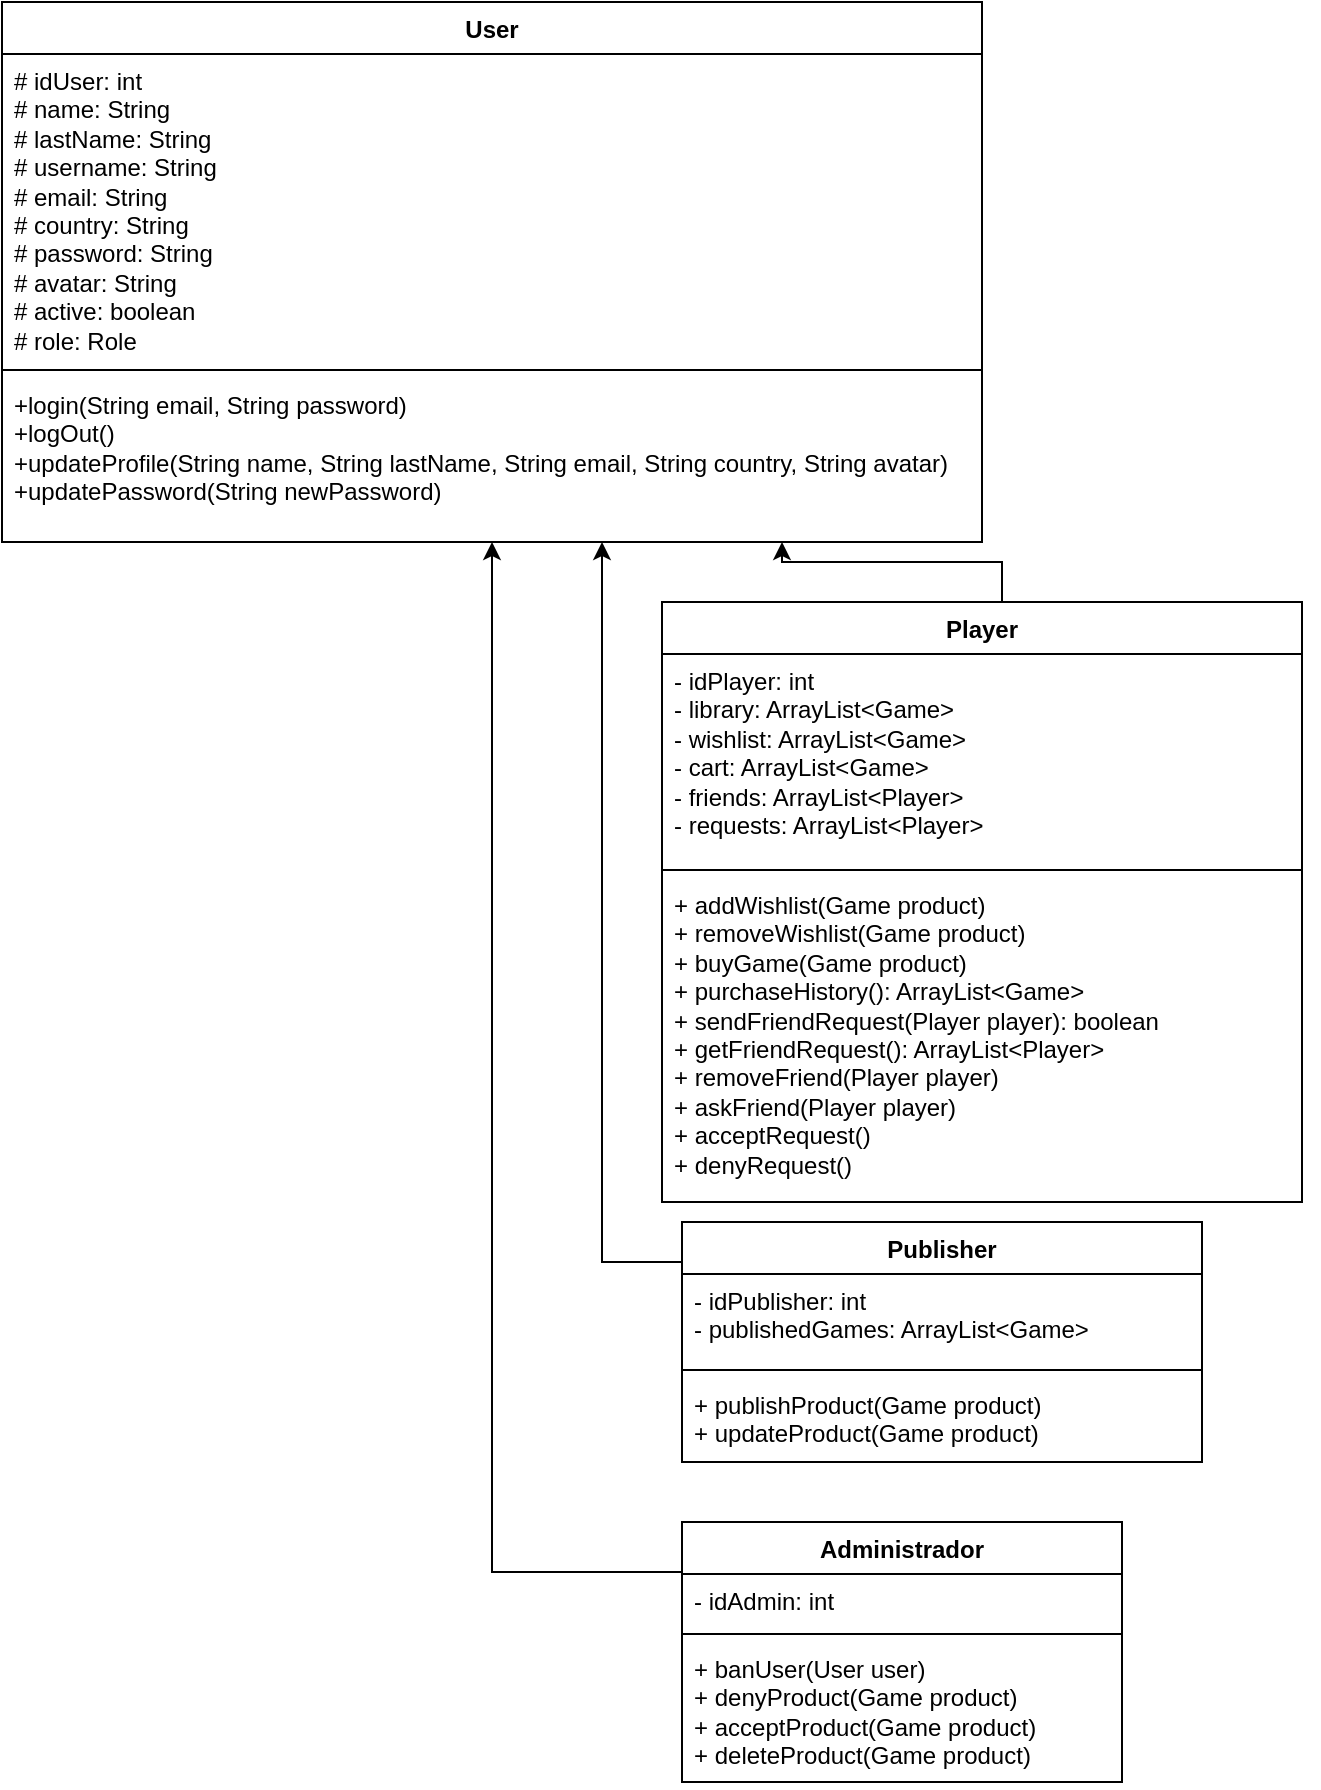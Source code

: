 <mxfile pages="2">
    <diagram name="Página-1" id="R-Q9Ke4eZ67HMNihkkIw">
        <mxGraphModel dx="519" dy="779" grid="1" gridSize="10" guides="1" tooltips="1" connect="1" arrows="1" fold="1" page="1" pageScale="1" pageWidth="850" pageHeight="1100" math="0" shadow="0">
            <root>
                <mxCell id="0"/>
                <mxCell id="1" parent="0"/>
                <mxCell id="VCt5FXydv9lcFM3rAvpy-61" style="edgeStyle=orthogonalEdgeStyle;rounded=0;orthogonalLoop=1;jettySize=auto;html=1;" parent="1" source="VCt5FXydv9lcFM3rAvpy-2" target="VCt5FXydv9lcFM3rAvpy-6" edge="1">
                    <mxGeometry relative="1" as="geometry">
                        <Array as="points">
                            <mxPoint x="660" y="290"/>
                            <mxPoint x="550" y="290"/>
                        </Array>
                    </mxGeometry>
                </mxCell>
                <mxCell id="VCt5FXydv9lcFM3rAvpy-2" value="Player" style="swimlane;fontStyle=1;align=center;verticalAlign=top;childLayout=stackLayout;horizontal=1;startSize=26;horizontalStack=0;resizeParent=1;resizeParentMax=0;resizeLast=0;collapsible=1;marginBottom=0;whiteSpace=wrap;html=1;" parent="1" vertex="1">
                    <mxGeometry x="490" y="310" width="320" height="300" as="geometry">
                        <mxRectangle x="320" y="40" width="100" height="30" as="alternateBounds"/>
                    </mxGeometry>
                </mxCell>
                <mxCell id="VCt5FXydv9lcFM3rAvpy-3" value="- idPlayer: int&lt;div&gt;- library: ArrayList&amp;lt;Game&amp;gt;&lt;div&gt;- wishlist: ArrayList&amp;lt;Game&amp;gt;&lt;/div&gt;&lt;/div&gt;&lt;div&gt;- cart: ArrayList&amp;lt;Game&amp;gt;&lt;/div&gt;&lt;div&gt;- friends: ArrayList&amp;lt;Player&amp;gt;&lt;/div&gt;&lt;div&gt;- requests: ArrayList&amp;lt;Player&amp;gt;&lt;/div&gt;&lt;div&gt;&lt;br&gt;&lt;/div&gt;&lt;div&gt;&lt;br&gt;&lt;/div&gt;" style="text;strokeColor=none;fillColor=none;align=left;verticalAlign=top;spacingLeft=4;spacingRight=4;overflow=hidden;rotatable=0;points=[[0,0.5],[1,0.5]];portConstraint=eastwest;whiteSpace=wrap;html=1;" parent="VCt5FXydv9lcFM3rAvpy-2" vertex="1">
                    <mxGeometry y="26" width="320" height="104" as="geometry"/>
                </mxCell>
                <mxCell id="VCt5FXydv9lcFM3rAvpy-4" value="" style="line;strokeWidth=1;fillColor=none;align=left;verticalAlign=middle;spacingTop=-1;spacingLeft=3;spacingRight=3;rotatable=0;labelPosition=right;points=[];portConstraint=eastwest;strokeColor=inherit;" parent="VCt5FXydv9lcFM3rAvpy-2" vertex="1">
                    <mxGeometry y="130" width="320" height="8" as="geometry"/>
                </mxCell>
                <mxCell id="VCt5FXydv9lcFM3rAvpy-5" value="+ addWishlist&lt;span style=&quot;background-color: transparent; color: light-dark(rgb(0, 0, 0), rgb(255, 255, 255));&quot;&gt;(Game product)&lt;/span&gt;&lt;div&gt;&lt;div&gt;+ removeWishlist(Game product)&lt;/div&gt;&lt;div&gt;+ buyGame(Game product)&lt;/div&gt;&lt;div&gt;+ purchaseHistory(): ArrayList&amp;lt;Game&amp;gt;&lt;/div&gt;&lt;div&gt;+ sendFriendRequest(Player player): boolean&lt;/div&gt;&lt;div&gt;+ getFriendRequest(): ArrayList&amp;lt;Player&amp;gt;&lt;/div&gt;&lt;div&gt;+ removeFriend(Player player)&lt;/div&gt;&lt;div&gt;+ askFriend(Player player)&lt;/div&gt;&lt;/div&gt;&lt;div&gt;+ acceptRequest()&lt;/div&gt;&lt;div&gt;+ denyRequest()&lt;/div&gt;&lt;div&gt;&lt;br&gt;&lt;/div&gt;" style="text;strokeColor=none;fillColor=none;align=left;verticalAlign=top;spacingLeft=4;spacingRight=4;overflow=hidden;rotatable=0;points=[[0,0.5],[1,0.5]];portConstraint=eastwest;whiteSpace=wrap;html=1;" parent="VCt5FXydv9lcFM3rAvpy-2" vertex="1">
                    <mxGeometry y="138" width="320" height="162" as="geometry"/>
                </mxCell>
                <mxCell id="VCt5FXydv9lcFM3rAvpy-60" style="edgeStyle=orthogonalEdgeStyle;rounded=0;orthogonalLoop=1;jettySize=auto;html=1;exitX=1;exitY=0.5;exitDx=0;exitDy=0;" parent="VCt5FXydv9lcFM3rAvpy-2" source="VCt5FXydv9lcFM3rAvpy-5" target="VCt5FXydv9lcFM3rAvpy-5" edge="1">
                    <mxGeometry relative="1" as="geometry"/>
                </mxCell>
                <mxCell id="VCt5FXydv9lcFM3rAvpy-6" value="&lt;div&gt;User&lt;/div&gt;" style="swimlane;fontStyle=1;align=center;verticalAlign=top;childLayout=stackLayout;horizontal=1;startSize=26;horizontalStack=0;resizeParent=1;resizeParentMax=0;resizeLast=0;collapsible=1;marginBottom=0;whiteSpace=wrap;html=1;" parent="1" vertex="1">
                    <mxGeometry x="160" y="10" width="490" height="270" as="geometry">
                        <mxRectangle x="350" y="280" width="90" height="40" as="alternateBounds"/>
                    </mxGeometry>
                </mxCell>
                <mxCell id="VCt5FXydv9lcFM3rAvpy-7" value="# idUser: int&amp;nbsp;&lt;div&gt;# name: String&lt;div&gt;# lastName: String&lt;/div&gt;&lt;div&gt;# username: String&lt;/div&gt;&lt;div&gt;# email: String&lt;/div&gt;&lt;div&gt;# country: String&lt;/div&gt;&lt;div&gt;# password: String&lt;/div&gt;&lt;div&gt;# avatar: String&lt;/div&gt;&lt;div&gt;# active: boolean&lt;/div&gt;&lt;div&gt;# role: Role&lt;/div&gt;&lt;div&gt;&lt;div&gt;&lt;br&gt;&lt;/div&gt;&lt;/div&gt;&lt;/div&gt;" style="text;strokeColor=none;fillColor=none;align=left;verticalAlign=top;spacingLeft=4;spacingRight=4;overflow=hidden;rotatable=0;points=[[0,0.5],[1,0.5]];portConstraint=eastwest;whiteSpace=wrap;html=1;" parent="VCt5FXydv9lcFM3rAvpy-6" vertex="1">
                    <mxGeometry y="26" width="490" height="154" as="geometry"/>
                </mxCell>
                <mxCell id="VCt5FXydv9lcFM3rAvpy-8" value="" style="line;strokeWidth=1;fillColor=none;align=left;verticalAlign=middle;spacingTop=-1;spacingLeft=3;spacingRight=3;rotatable=0;labelPosition=right;points=[];portConstraint=eastwest;strokeColor=inherit;" parent="VCt5FXydv9lcFM3rAvpy-6" vertex="1">
                    <mxGeometry y="180" width="490" height="8" as="geometry"/>
                </mxCell>
                <mxCell id="VCt5FXydv9lcFM3rAvpy-9" value="+login(String email, String password)&lt;div&gt;+logOut()&lt;/div&gt;&lt;div&gt;+updateProfile(String name, String lastName, String email, String country, String avatar)&lt;/div&gt;&lt;div&gt;+updatePassword(String newPassword)&lt;/div&gt;" style="text;strokeColor=none;fillColor=none;align=left;verticalAlign=top;spacingLeft=4;spacingRight=4;overflow=hidden;rotatable=0;points=[[0,0.5],[1,0.5]];portConstraint=eastwest;whiteSpace=wrap;html=1;" parent="VCt5FXydv9lcFM3rAvpy-6" vertex="1">
                    <mxGeometry y="188" width="490" height="82" as="geometry"/>
                </mxCell>
                <mxCell id="VCt5FXydv9lcFM3rAvpy-63" style="edgeStyle=orthogonalEdgeStyle;rounded=0;orthogonalLoop=1;jettySize=auto;html=1;" parent="1" source="VCt5FXydv9lcFM3rAvpy-40" target="VCt5FXydv9lcFM3rAvpy-6" edge="1">
                    <mxGeometry relative="1" as="geometry">
                        <Array as="points">
                            <mxPoint x="460" y="640"/>
                        </Array>
                    </mxGeometry>
                </mxCell>
                <mxCell id="VCt5FXydv9lcFM3rAvpy-40" value="Publisher" style="swimlane;fontStyle=1;align=center;verticalAlign=top;childLayout=stackLayout;horizontal=1;startSize=26;horizontalStack=0;resizeParent=1;resizeParentMax=0;resizeLast=0;collapsible=1;marginBottom=0;whiteSpace=wrap;html=1;" parent="1" vertex="1">
                    <mxGeometry x="500" y="620" width="260" height="120" as="geometry"/>
                </mxCell>
                <mxCell id="VCt5FXydv9lcFM3rAvpy-41" value="- idPublisher: int&lt;div&gt;- publishedGames: ArrayList&amp;lt;Game&amp;gt;&lt;/div&gt;&lt;div&gt;&lt;div&gt;&amp;nbsp;&lt;/div&gt;&lt;/div&gt;" style="text;strokeColor=none;fillColor=none;align=left;verticalAlign=top;spacingLeft=4;spacingRight=4;overflow=hidden;rotatable=0;points=[[0,0.5],[1,0.5]];portConstraint=eastwest;whiteSpace=wrap;html=1;" parent="VCt5FXydv9lcFM3rAvpy-40" vertex="1">
                    <mxGeometry y="26" width="260" height="44" as="geometry"/>
                </mxCell>
                <mxCell id="VCt5FXydv9lcFM3rAvpy-42" value="" style="line;strokeWidth=1;fillColor=none;align=left;verticalAlign=middle;spacingTop=-1;spacingLeft=3;spacingRight=3;rotatable=0;labelPosition=right;points=[];portConstraint=eastwest;strokeColor=inherit;" parent="VCt5FXydv9lcFM3rAvpy-40" vertex="1">
                    <mxGeometry y="70" width="260" height="8" as="geometry"/>
                </mxCell>
                <mxCell id="VCt5FXydv9lcFM3rAvpy-43" value="+ publishProduct(Game product)&lt;div&gt;+ updateProduct(Game product)&lt;/div&gt;" style="text;strokeColor=none;fillColor=none;align=left;verticalAlign=top;spacingLeft=4;spacingRight=4;overflow=hidden;rotatable=0;points=[[0,0.5],[1,0.5]];portConstraint=eastwest;whiteSpace=wrap;html=1;" parent="VCt5FXydv9lcFM3rAvpy-40" vertex="1">
                    <mxGeometry y="78" width="260" height="42" as="geometry"/>
                </mxCell>
                <mxCell id="VCt5FXydv9lcFM3rAvpy-64" style="edgeStyle=orthogonalEdgeStyle;rounded=0;orthogonalLoop=1;jettySize=auto;html=1;" parent="1" source="VCt5FXydv9lcFM3rAvpy-49" target="VCt5FXydv9lcFM3rAvpy-6" edge="1">
                    <mxGeometry relative="1" as="geometry">
                        <Array as="points">
                            <mxPoint x="405" y="795"/>
                        </Array>
                    </mxGeometry>
                </mxCell>
                <mxCell id="VCt5FXydv9lcFM3rAvpy-49" value="Administrador" style="swimlane;fontStyle=1;align=center;verticalAlign=top;childLayout=stackLayout;horizontal=1;startSize=26;horizontalStack=0;resizeParent=1;resizeParentMax=0;resizeLast=0;collapsible=1;marginBottom=0;whiteSpace=wrap;html=1;" parent="1" vertex="1">
                    <mxGeometry x="500" y="770" width="220" height="130" as="geometry"/>
                </mxCell>
                <mxCell id="VCt5FXydv9lcFM3rAvpy-50" value="- idAdmin: int" style="text;strokeColor=none;fillColor=none;align=left;verticalAlign=top;spacingLeft=4;spacingRight=4;overflow=hidden;rotatable=0;points=[[0,0.5],[1,0.5]];portConstraint=eastwest;whiteSpace=wrap;html=1;" parent="VCt5FXydv9lcFM3rAvpy-49" vertex="1">
                    <mxGeometry y="26" width="220" height="26" as="geometry"/>
                </mxCell>
                <mxCell id="VCt5FXydv9lcFM3rAvpy-51" value="" style="line;strokeWidth=1;fillColor=none;align=left;verticalAlign=middle;spacingTop=-1;spacingLeft=3;spacingRight=3;rotatable=0;labelPosition=right;points=[];portConstraint=eastwest;strokeColor=inherit;" parent="VCt5FXydv9lcFM3rAvpy-49" vertex="1">
                    <mxGeometry y="52" width="220" height="8" as="geometry"/>
                </mxCell>
                <mxCell id="VCt5FXydv9lcFM3rAvpy-52" value="+ banUser(User user)&lt;div&gt;+ denyProduct(Game product)&lt;/div&gt;&lt;div&gt;+ acceptProduct(Game product)&lt;/div&gt;&lt;div&gt;+ deleteProduct(Game&lt;span style=&quot;background-color: transparent; color: light-dark(rgb(0, 0, 0), rgb(255, 255, 255));&quot;&gt;&amp;nbsp;product)&lt;/span&gt;&lt;/div&gt;&lt;div&gt;&lt;br&gt;&lt;/div&gt;" style="text;strokeColor=none;fillColor=none;align=left;verticalAlign=top;spacingLeft=4;spacingRight=4;overflow=hidden;rotatable=0;points=[[0,0.5],[1,0.5]];portConstraint=eastwest;whiteSpace=wrap;html=1;" parent="VCt5FXydv9lcFM3rAvpy-49" vertex="1">
                    <mxGeometry y="60" width="220" height="70" as="geometry"/>
                </mxCell>
            </root>
        </mxGraphModel>
    </diagram>
    <diagram id="pMXuaI-_06Oo56rJ7vQz" name="Página-2">
        <mxGraphModel dx="519" dy="779" grid="1" gridSize="10" guides="1" tooltips="1" connect="1" arrows="1" fold="1" page="1" pageScale="1" pageWidth="850" pageHeight="1100" math="0" shadow="0">
            <root>
                <mxCell id="0"/>
                <mxCell id="1" parent="0"/>
                <mxCell id="4F-_qlt1HGNPKUC1CO0p-1" value="Game" style="swimlane;fontStyle=1;align=center;verticalAlign=top;childLayout=stackLayout;horizontal=1;startSize=26;horizontalStack=0;resizeParent=1;resizeParentMax=0;resizeLast=0;collapsible=1;marginBottom=0;whiteSpace=wrap;html=1;" parent="1" vertex="1">
                    <mxGeometry x="40" y="40" width="200" height="284" as="geometry"/>
                </mxCell>
                <mxCell id="4F-_qlt1HGNPKUC1CO0p-2" value="- idGame: int&amp;nbsp;&lt;div&gt;- nameGame: String&lt;div&gt;- banner: String&lt;/div&gt;&lt;/div&gt;&lt;div&gt;- pictures: ArrayList&amp;lt;String&amp;gt;&lt;/div&gt;&lt;div&gt;- publisher: Publisher&lt;/div&gt;&lt;div&gt;- price: double&lt;/div&gt;&lt;div&gt;- reviews: int&lt;/div&gt;&lt;div&gt;- positiveReviews: int&lt;/div&gt;&lt;div&gt;- negativeReviews: int&lt;/div&gt;&lt;div&gt;- description: String&lt;/div&gt;&lt;div&gt;- tags: ArrayList&amp;lt;String&amp;gt;&lt;/div&gt;&lt;div&gt;- discount: double&lt;/div&gt;&lt;div&gt;- releaseDate: LocalDate&lt;/div&gt;&lt;div&gt;- recommended: boolean&lt;/div&gt;&lt;div&gt;- status: int&lt;/div&gt;" style="text;strokeColor=none;fillColor=none;align=left;verticalAlign=top;spacingLeft=4;spacingRight=4;overflow=hidden;rotatable=0;points=[[0,0.5],[1,0.5]];portConstraint=eastwest;whiteSpace=wrap;html=1;" parent="4F-_qlt1HGNPKUC1CO0p-1" vertex="1">
                    <mxGeometry y="26" width="200" height="224" as="geometry"/>
                </mxCell>
                <mxCell id="4F-_qlt1HGNPKUC1CO0p-3" value="" style="line;strokeWidth=1;fillColor=none;align=left;verticalAlign=middle;spacingTop=-1;spacingLeft=3;spacingRight=3;rotatable=0;labelPosition=right;points=[];portConstraint=eastwest;strokeColor=inherit;" parent="4F-_qlt1HGNPKUC1CO0p-1" vertex="1">
                    <mxGeometry y="250" width="200" height="8" as="geometry"/>
                </mxCell>
                <mxCell id="4F-_qlt1HGNPKUC1CO0p-4" value="+&amp;nbsp;" style="text;strokeColor=none;fillColor=none;align=left;verticalAlign=top;spacingLeft=4;spacingRight=4;overflow=hidden;rotatable=0;points=[[0,0.5],[1,0.5]];portConstraint=eastwest;whiteSpace=wrap;html=1;" parent="4F-_qlt1HGNPKUC1CO0p-1" vertex="1">
                    <mxGeometry y="258" width="200" height="26" as="geometry"/>
                </mxCell>
                <mxCell id="2ftWunniH2nncUAssGU_-2" value="Linux" style="swimlane;fontStyle=1;align=center;verticalAlign=top;childLayout=stackLayout;horizontal=1;startSize=26;horizontalStack=0;resizeParent=1;resizeParentMax=0;resizeLast=0;collapsible=1;marginBottom=0;whiteSpace=wrap;html=1;" parent="1" vertex="1">
                    <mxGeometry x="400" y="260" width="160" height="78" as="geometry"/>
                </mxCell>
                <mxCell id="2ftWunniH2nncUAssGU_-3" value="- distro: String&lt;div&gt;- kernelVersion: String&lt;/div&gt;" style="text;strokeColor=none;fillColor=none;align=left;verticalAlign=top;spacingLeft=4;spacingRight=4;overflow=hidden;rotatable=0;points=[[0,0.5],[1,0.5]];portConstraint=eastwest;whiteSpace=wrap;html=1;" parent="2ftWunniH2nncUAssGU_-2" vertex="1">
                    <mxGeometry y="26" width="160" height="44" as="geometry"/>
                </mxCell>
                <mxCell id="2ftWunniH2nncUAssGU_-4" value="" style="line;strokeWidth=1;fillColor=none;align=left;verticalAlign=middle;spacingTop=-1;spacingLeft=3;spacingRight=3;rotatable=0;labelPosition=right;points=[];portConstraint=eastwest;strokeColor=inherit;" parent="2ftWunniH2nncUAssGU_-2" vertex="1">
                    <mxGeometry y="70" width="160" height="8" as="geometry"/>
                </mxCell>
                <mxCell id="QkiDiJm-KpU0c-hSakmv-8" style="edgeStyle=orthogonalEdgeStyle;rounded=0;orthogonalLoop=1;jettySize=auto;html=1;" parent="1" source="2ftWunniH2nncUAssGU_-7" target="s8cO1yEyfadP3O9fwMww-1" edge="1">
                    <mxGeometry relative="1" as="geometry">
                        <mxPoint x="660" y="367" as="targetPoint"/>
                        <Array as="points">
                            <mxPoint x="690" y="444"/>
                        </Array>
                    </mxGeometry>
                </mxCell>
                <mxCell id="2ftWunniH2nncUAssGU_-7" value="Windows" style="swimlane;fontStyle=1;align=center;verticalAlign=top;childLayout=stackLayout;horizontal=1;startSize=26;horizontalStack=0;resizeParent=1;resizeParentMax=0;resizeLast=0;collapsible=1;marginBottom=0;whiteSpace=wrap;html=1;" parent="1" vertex="1">
                    <mxGeometry x="410" y="400" width="160" height="68" as="geometry"/>
                </mxCell>
                <mxCell id="2ftWunniH2nncUAssGU_-8" value="- os: String&lt;div&gt;&lt;br&gt;&lt;/div&gt;" style="text;strokeColor=none;fillColor=none;align=left;verticalAlign=top;spacingLeft=4;spacingRight=4;overflow=hidden;rotatable=0;points=[[0,0.5],[1,0.5]];portConstraint=eastwest;whiteSpace=wrap;html=1;" parent="2ftWunniH2nncUAssGU_-7" vertex="1">
                    <mxGeometry y="26" width="160" height="34" as="geometry"/>
                </mxCell>
                <mxCell id="2ftWunniH2nncUAssGU_-9" value="" style="line;strokeWidth=1;fillColor=none;align=left;verticalAlign=middle;spacingTop=-1;spacingLeft=3;spacingRight=3;rotatable=0;labelPosition=right;points=[];portConstraint=eastwest;strokeColor=inherit;" parent="2ftWunniH2nncUAssGU_-7" vertex="1">
                    <mxGeometry y="60" width="160" height="8" as="geometry"/>
                </mxCell>
                <mxCell id="2ftWunniH2nncUAssGU_-12" value="Mac" style="swimlane;fontStyle=1;align=center;verticalAlign=top;childLayout=stackLayout;horizontal=1;startSize=26;horizontalStack=0;resizeParent=1;resizeParentMax=0;resizeLast=0;collapsible=1;marginBottom=0;whiteSpace=wrap;html=1;" parent="1" vertex="1">
                    <mxGeometry x="410" y="560" width="160" height="78" as="geometry"/>
                </mxCell>
                <mxCell id="2ftWunniH2nncUAssGU_-13" value="- macOsVersion: String&lt;div&gt;- architecture: String&lt;/div&gt;" style="text;strokeColor=none;fillColor=none;align=left;verticalAlign=top;spacingLeft=4;spacingRight=4;overflow=hidden;rotatable=0;points=[[0,0.5],[1,0.5]];portConstraint=eastwest;whiteSpace=wrap;html=1;" parent="2ftWunniH2nncUAssGU_-12" vertex="1">
                    <mxGeometry y="26" width="160" height="44" as="geometry"/>
                </mxCell>
                <mxCell id="2ftWunniH2nncUAssGU_-14" value="" style="line;strokeWidth=1;fillColor=none;align=left;verticalAlign=middle;spacingTop=-1;spacingLeft=3;spacingRight=3;rotatable=0;labelPosition=right;points=[];portConstraint=eastwest;strokeColor=inherit;" parent="2ftWunniH2nncUAssGU_-12" vertex="1">
                    <mxGeometry y="70" width="160" height="8" as="geometry"/>
                </mxCell>
                <mxCell id="2ftWunniH2nncUAssGU_-17" value="" style="endArrow=diamondThin;endFill=0;endSize=24;html=1;rounded=0;" parent="1" source="2ftWunniH2nncUAssGU_-2" target="4F-_qlt1HGNPKUC1CO0p-1" edge="1">
                    <mxGeometry width="160" relative="1" as="geometry">
                        <mxPoint x="230" y="260" as="sourcePoint"/>
                        <mxPoint x="390" y="260" as="targetPoint"/>
                        <Array as="points">
                            <mxPoint x="270" y="380"/>
                            <mxPoint x="140" y="370"/>
                        </Array>
                    </mxGeometry>
                </mxCell>
                <mxCell id="4S3pl4sZNhn3DwW5We6J-1" value="" style="endArrow=diamondThin;endFill=0;endSize=24;html=1;rounded=0;entryX=0.299;entryY=1.109;entryDx=0;entryDy=0;entryPerimeter=0;" parent="1" source="2ftWunniH2nncUAssGU_-7" target="4F-_qlt1HGNPKUC1CO0p-4" edge="1">
                    <mxGeometry width="160" relative="1" as="geometry">
                        <mxPoint x="140" y="440" as="sourcePoint"/>
                        <mxPoint x="100" y="260" as="targetPoint"/>
                        <Array as="points">
                            <mxPoint x="100" y="440"/>
                        </Array>
                    </mxGeometry>
                </mxCell>
                <mxCell id="4S3pl4sZNhn3DwW5We6J-2" value="" style="endArrow=diamondThin;endFill=0;endSize=24;html=1;rounded=0;entryX=0.1;entryY=1;entryDx=0;entryDy=0;entryPerimeter=0;" parent="1" source="2ftWunniH2nncUAssGU_-12" target="4F-_qlt1HGNPKUC1CO0p-4" edge="1">
                    <mxGeometry width="160" relative="1" as="geometry">
                        <mxPoint x="370" y="443" as="sourcePoint"/>
                        <mxPoint x="64" y="194" as="targetPoint"/>
                        <Array as="points">
                            <mxPoint x="200" y="600"/>
                            <mxPoint x="60" y="600"/>
                            <mxPoint x="60" y="440"/>
                        </Array>
                    </mxGeometry>
                </mxCell>
                <mxCell id="4S3pl4sZNhn3DwW5We6J-3" value="Rating" style="swimlane;fontStyle=1;align=center;verticalAlign=top;childLayout=stackLayout;horizontal=1;startSize=26;horizontalStack=0;resizeParent=1;resizeParentMax=0;resizeLast=0;collapsible=1;marginBottom=0;whiteSpace=wrap;html=1;" parent="1" vertex="1">
                    <mxGeometry x="350" y="40" width="160" height="88" as="geometry"/>
                </mxCell>
                <mxCell id="4S3pl4sZNhn3DwW5We6J-4" value="- name: String&lt;div&gt;- iconPath: String&lt;/div&gt;&lt;div&gt;- abbreviation: String&lt;/div&gt;" style="text;strokeColor=none;fillColor=none;align=left;verticalAlign=top;spacingLeft=4;spacingRight=4;overflow=hidden;rotatable=0;points=[[0,0.5],[1,0.5]];portConstraint=eastwest;whiteSpace=wrap;html=1;" parent="4S3pl4sZNhn3DwW5We6J-3" vertex="1">
                    <mxGeometry y="26" width="160" height="54" as="geometry"/>
                </mxCell>
                <mxCell id="4S3pl4sZNhn3DwW5We6J-5" value="" style="line;strokeWidth=1;fillColor=none;align=left;verticalAlign=middle;spacingTop=-1;spacingLeft=3;spacingRight=3;rotatable=0;labelPosition=right;points=[];portConstraint=eastwest;strokeColor=inherit;" parent="4S3pl4sZNhn3DwW5We6J-3" vertex="1">
                    <mxGeometry y="80" width="160" height="8" as="geometry"/>
                </mxCell>
                <mxCell id="4S3pl4sZNhn3DwW5We6J-7" value="" style="endArrow=diamondThin;endFill=0;endSize=24;html=1;rounded=0;entryX=0.986;entryY=0.114;entryDx=0;entryDy=0;entryPerimeter=0;" parent="1" source="4S3pl4sZNhn3DwW5We6J-3" target="4F-_qlt1HGNPKUC1CO0p-2" edge="1">
                    <mxGeometry width="160" relative="1" as="geometry">
                        <mxPoint x="290" y="200" as="sourcePoint"/>
                        <mxPoint x="450" y="200" as="targetPoint"/>
                    </mxGeometry>
                </mxCell>
                <mxCell id="QkiDiJm-KpU0c-hSakmv-6" style="edgeStyle=orthogonalEdgeStyle;rounded=0;orthogonalLoop=1;jettySize=auto;html=1;" parent="1" source="2ftWunniH2nncUAssGU_-3" target="s8cO1yEyfadP3O9fwMww-1" edge="1">
                    <mxGeometry relative="1" as="geometry">
                        <Array as="points">
                            <mxPoint x="600" y="293"/>
                            <mxPoint x="600" y="400"/>
                            <mxPoint x="730" y="400"/>
                        </Array>
                        <mxPoint x="730" y="384" as="targetPoint"/>
                    </mxGeometry>
                </mxCell>
                <mxCell id="s8cO1yEyfadP3O9fwMww-5" value="" style="edgeStyle=orthogonalEdgeStyle;rounded=0;orthogonalLoop=1;jettySize=auto;html=1;" parent="1" source="2ftWunniH2nncUAssGU_-12" target="s8cO1yEyfadP3O9fwMww-1" edge="1">
                    <mxGeometry relative="1" as="geometry">
                        <Array as="points">
                            <mxPoint x="750" y="604"/>
                        </Array>
                        <mxPoint x="570" y="604" as="sourcePoint"/>
                        <mxPoint x="750" y="384" as="targetPoint"/>
                    </mxGeometry>
                </mxCell>
                <mxCell id="s8cO1yEyfadP3O9fwMww-1" value="Requirement" style="swimlane;fontStyle=1;align=center;verticalAlign=top;childLayout=stackLayout;horizontal=1;startSize=26;horizontalStack=0;resizeParent=1;resizeParentMax=0;resizeLast=0;collapsible=1;marginBottom=0;whiteSpace=wrap;html=1;" parent="1" vertex="1">
                    <mxGeometry x="640" y="160" width="160" height="170" as="geometry"/>
                </mxCell>
                <mxCell id="s8cO1yEyfadP3O9fwMww-2" value="&lt;span&gt;&lt;font style=&quot;color: rgb(255, 255, 255);&quot;&gt;# processor: String&lt;/font&gt;&lt;/span&gt;&lt;div&gt;# memory: String&lt;/div&gt;&lt;div&gt;# graphics: String&lt;/div&gt;&lt;div&gt;# storage: String&lt;/div&gt;&lt;div&gt;# additionalNotes: String&lt;/div&gt;" style="text;strokeColor=none;fillColor=none;align=left;verticalAlign=top;spacingLeft=4;spacingRight=4;overflow=hidden;rotatable=0;points=[[0,0.5],[1,0.5]];portConstraint=eastwest;whiteSpace=wrap;html=1;" parent="s8cO1yEyfadP3O9fwMww-1" vertex="1">
                    <mxGeometry y="26" width="160" height="84" as="geometry"/>
                </mxCell>
                <mxCell id="s8cO1yEyfadP3O9fwMww-3" value="" style="line;strokeWidth=1;fillColor=none;align=left;verticalAlign=middle;spacingTop=-1;spacingLeft=3;spacingRight=3;rotatable=0;labelPosition=right;points=[];portConstraint=eastwest;strokeColor=inherit;" parent="s8cO1yEyfadP3O9fwMww-1" vertex="1">
                    <mxGeometry y="110" width="160" height="8" as="geometry"/>
                </mxCell>
                <mxCell id="s8cO1yEyfadP3O9fwMww-4" value="&lt;font color=&quot;#000000&quot; style=&quot;color: rgb(255, 255, 255);&quot;&gt;+ getPlatform(): String&lt;br&gt;+ getFormattedText(): String&lt;/font&gt;" style="text;strokeColor=none;fillColor=none;align=left;verticalAlign=top;spacingLeft=4;spacingRight=4;overflow=hidden;rotatable=0;points=[[0,0.5],[1,0.5]];portConstraint=eastwest;whiteSpace=wrap;html=1;" parent="s8cO1yEyfadP3O9fwMww-1" vertex="1">
                    <mxGeometry y="118" width="160" height="52" as="geometry"/>
                </mxCell>
            </root>
        </mxGraphModel>
    </diagram>
</mxfile>